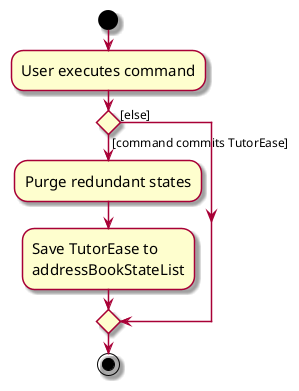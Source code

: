 @startuml
skin rose
skinparam ActivityFontSize 15
skinparam ArrowFontSize 12
start
:User executes command;

'Since the beta syntax does not support placing the condition outside the
'diamond we place it as the true branch instead.

if () then ([command commits TutorEase])
    :Purge redundant states;
    :Save TutorEase to
    addressBookStateList;
else ([else])
endif
stop
@enduml

